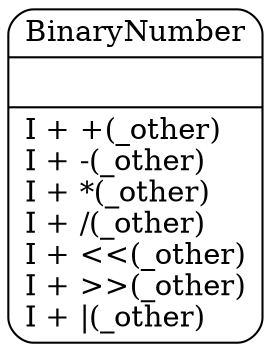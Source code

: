 digraph graph_title {
            graph[overlap=false, splines=true, bgcolor="white"]
"BinaryNumber" [shape=Mrecord, label="{BinaryNumber|\l|I + +(_other)\lI + -(_other)\lI + *(_other)\lI + /(_other)\lI + \<\<(_other)\lI + \>\>(_other)\lI + \|(_other)\l}"]
}
